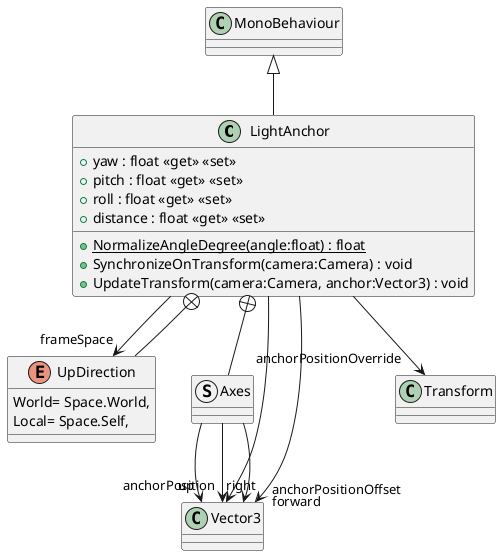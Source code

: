 @startuml
class LightAnchor {
    + yaw : float <<get>> <<set>>
    + pitch : float <<get>> <<set>>
    + roll : float <<get>> <<set>>
    + distance : float <<get>> <<set>>
    + {static} NormalizeAngleDegree(angle:float) : float
    + SynchronizeOnTransform(camera:Camera) : void
    + UpdateTransform(camera:Camera, anchor:Vector3) : void
}
enum UpDirection {
    World= Space.World,
    Local= Space.Self,
}
struct Axes {
}
MonoBehaviour <|-- LightAnchor
LightAnchor --> "frameSpace" UpDirection
LightAnchor --> "anchorPosition" Vector3
LightAnchor --> "anchorPositionOverride" Transform
LightAnchor --> "anchorPositionOffset" Vector3
LightAnchor +-- UpDirection
LightAnchor +-- Axes
Axes --> "up" Vector3
Axes --> "right" Vector3
Axes --> "forward" Vector3
@enduml
